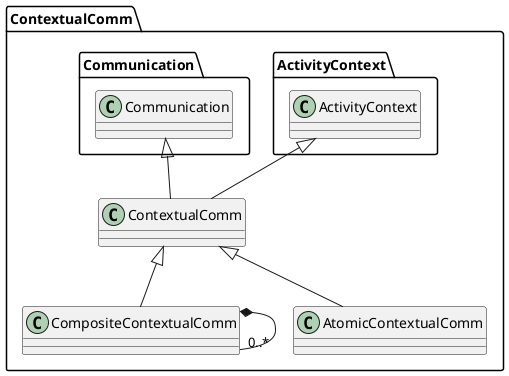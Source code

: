 @startuml "contextual-communication-design.png"

Package ContextualComm {

	class ContextualComm {
	}

	class CompositeContextualComm {
	}

	class AtomicContextualComm {
	}

	class CompositeContextualComm {
	}

	CompositeContextualComm *-"0..*" CompositeContextualComm

	ContextualComm -up-|> ActivityContext.ActivityContext

	ContextualComm -up-|> Communication.Communication

	CompositeContextualComm -up-|> ContextualComm

	AtomicContextualComm -up-|> ContextualComm
}

@enduml
